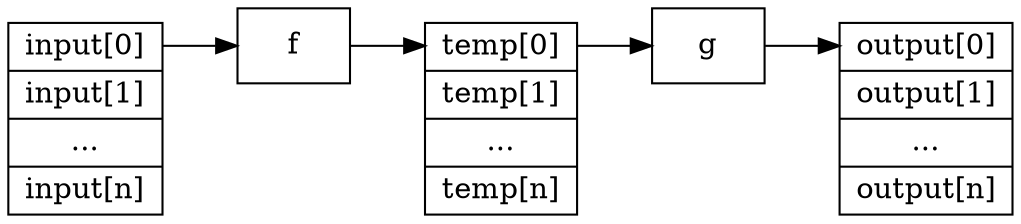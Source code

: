 digraph g {
        rankdir=LR;

        node[shape=box];

        input[shape=record, label="<p0> input[0] | input[1] | ... | input[n]"];
        map1[label="f"];
        temp[shape=record, label="<p0> temp[0] | temp[1] | ... | temp[n]"];
        map2[label="g"];
        output[shape=record, label="<p0> output[0] | output[1] | ... | output[n]"];

        input:p0 -> map1;
        map1 -> temp:p0;
        temp:p0 -> map2;
        map2 -> output:p0;
}